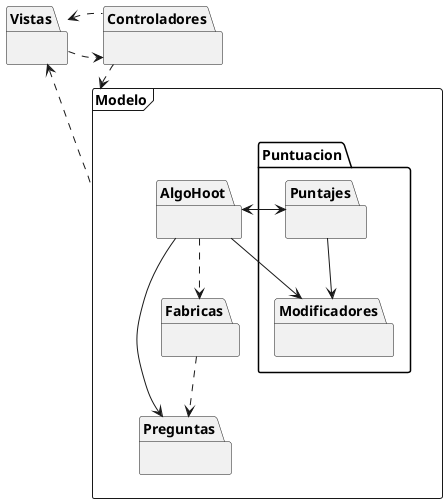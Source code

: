 @startuml


package Modelo <<Frame>> {

}


package Modelo.Preguntas {
}
package Modelo.Fabricas {
}
package Modelo.Puntuacion {
}
package Modelo.AlgoHoot {
}

package Modelo.Puntuacion.Modificadores {

}
package Modelo.Puntuacion.Puntajes {

}
package Vistas {


}

package Controladores {

}

AlgoHoot -right-> Puntajes
AlgoHoot --> Preguntas
AlgoHoot ..> Fabricas
Puntajes --> AlgoHoot
Fabricas ..> Preguntas
Puntajes --> Modificadores
AlgoHoot --> Modificadores


Modelo .up.> Vistas
Controladores .down.> Modelo
Vistas .right.> Controladores
Controladores .left.> Vistas











@enduml